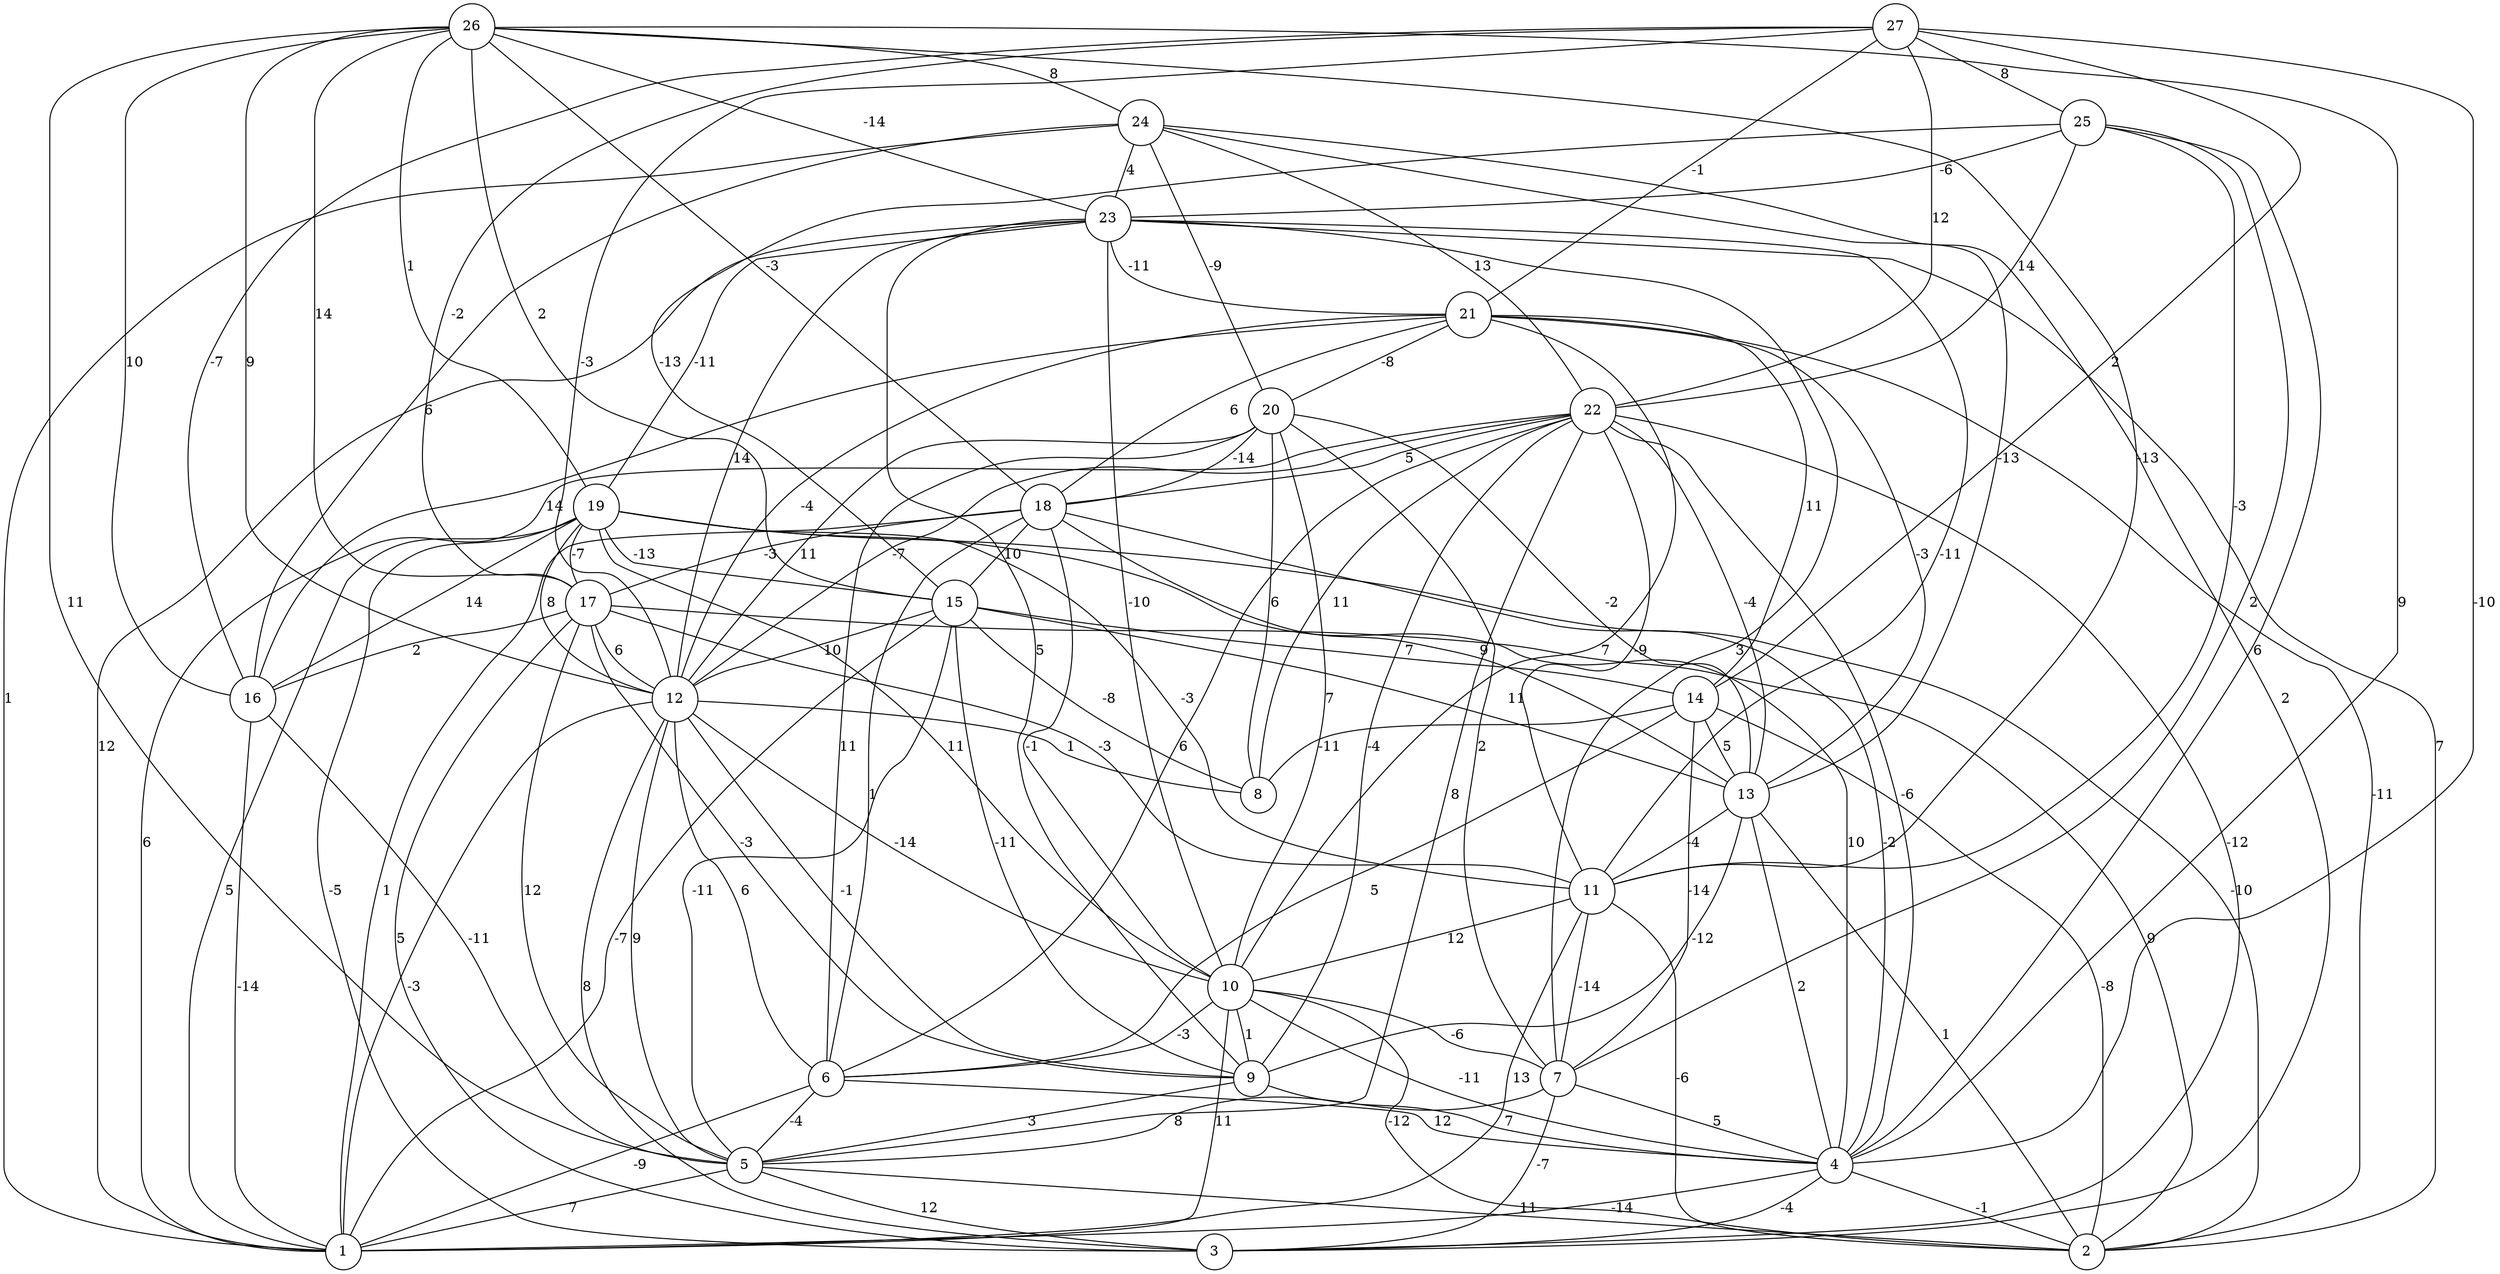 graph { 
	 fontname="Helvetica,Arial,sans-serif" 
	 node [shape = circle]; 
	 27 -- 4 [label = "-10"];
	 27 -- 12 [label = "-3"];
	 27 -- 14 [label = "2"];
	 27 -- 16 [label = "-7"];
	 27 -- 17 [label = "-2"];
	 27 -- 21 [label = "-1"];
	 27 -- 22 [label = "12"];
	 27 -- 25 [label = "8"];
	 26 -- 4 [label = "9"];
	 26 -- 5 [label = "11"];
	 26 -- 11 [label = "-13"];
	 26 -- 12 [label = "9"];
	 26 -- 15 [label = "2"];
	 26 -- 16 [label = "10"];
	 26 -- 17 [label = "14"];
	 26 -- 18 [label = "-3"];
	 26 -- 19 [label = "1"];
	 26 -- 23 [label = "-14"];
	 26 -- 24 [label = "8"];
	 25 -- 4 [label = "6"];
	 25 -- 7 [label = "2"];
	 25 -- 11 [label = "-3"];
	 25 -- 15 [label = "-13"];
	 25 -- 22 [label = "14"];
	 25 -- 23 [label = "-6"];
	 24 -- 1 [label = "1"];
	 24 -- 3 [label = "2"];
	 24 -- 13 [label = "-13"];
	 24 -- 16 [label = "6"];
	 24 -- 20 [label = "-9"];
	 24 -- 22 [label = "13"];
	 24 -- 23 [label = "4"];
	 23 -- 1 [label = "12"];
	 23 -- 2 [label = "7"];
	 23 -- 7 [label = "3"];
	 23 -- 9 [label = "5"];
	 23 -- 10 [label = "-10"];
	 23 -- 11 [label = "-11"];
	 23 -- 12 [label = "14"];
	 23 -- 19 [label = "-11"];
	 23 -- 21 [label = "-11"];
	 22 -- 1 [label = "6"];
	 22 -- 3 [label = "-12"];
	 22 -- 4 [label = "-6"];
	 22 -- 5 [label = "8"];
	 22 -- 6 [label = "6"];
	 22 -- 8 [label = "11"];
	 22 -- 9 [label = "-4"];
	 22 -- 11 [label = "-9"];
	 22 -- 12 [label = "-7"];
	 22 -- 13 [label = "-4"];
	 22 -- 18 [label = "5"];
	 21 -- 2 [label = "-11"];
	 21 -- 10 [label = "7"];
	 21 -- 12 [label = "-4"];
	 21 -- 13 [label = "-3"];
	 21 -- 14 [label = "11"];
	 21 -- 16 [label = "14"];
	 21 -- 18 [label = "6"];
	 21 -- 20 [label = "-8"];
	 20 -- 6 [label = "11"];
	 20 -- 7 [label = "2"];
	 20 -- 8 [label = "6"];
	 20 -- 10 [label = "7"];
	 20 -- 12 [label = "11"];
	 20 -- 13 [label = "-2"];
	 20 -- 18 [label = "-14"];
	 19 -- 1 [label = "5"];
	 19 -- 2 [label = "-10"];
	 19 -- 3 [label = "-5"];
	 19 -- 4 [label = "10"];
	 19 -- 10 [label = "11"];
	 19 -- 11 [label = "-3"];
	 19 -- 12 [label = "8"];
	 19 -- 15 [label = "-13"];
	 19 -- 16 [label = "14"];
	 19 -- 17 [label = "-7"];
	 18 -- 1 [label = "1"];
	 18 -- 4 [label = "-2"];
	 18 -- 6 [label = "1"];
	 18 -- 10 [label = "-1"];
	 18 -- 13 [label = "9"];
	 18 -- 15 [label = "10"];
	 18 -- 17 [label = "-3"];
	 17 -- 2 [label = "9"];
	 17 -- 3 [label = "5"];
	 17 -- 5 [label = "12"];
	 17 -- 9 [label = "-3"];
	 17 -- 11 [label = "-3"];
	 17 -- 12 [label = "6"];
	 17 -- 16 [label = "2"];
	 16 -- 1 [label = "-14"];
	 16 -- 5 [label = "-11"];
	 15 -- 1 [label = "-7"];
	 15 -- 5 [label = "-11"];
	 15 -- 8 [label = "-8"];
	 15 -- 9 [label = "-11"];
	 15 -- 12 [label = "10"];
	 15 -- 13 [label = "11"];
	 15 -- 14 [label = "7"];
	 14 -- 2 [label = "-8"];
	 14 -- 6 [label = "5"];
	 14 -- 7 [label = "-14"];
	 14 -- 8 [label = "-11"];
	 14 -- 13 [label = "5"];
	 13 -- 2 [label = "1"];
	 13 -- 4 [label = "2"];
	 13 -- 9 [label = "-12"];
	 13 -- 11 [label = "-4"];
	 12 -- 1 [label = "-3"];
	 12 -- 3 [label = "8"];
	 12 -- 5 [label = "9"];
	 12 -- 6 [label = "6"];
	 12 -- 8 [label = "1"];
	 12 -- 9 [label = "-1"];
	 12 -- 10 [label = "-14"];
	 11 -- 1 [label = "13"];
	 11 -- 2 [label = "-6"];
	 11 -- 7 [label = "-14"];
	 11 -- 10 [label = "12"];
	 10 -- 1 [label = "11"];
	 10 -- 2 [label = "-12"];
	 10 -- 4 [label = "-11"];
	 10 -- 6 [label = "-3"];
	 10 -- 7 [label = "-6"];
	 10 -- 9 [label = "1"];
	 9 -- 4 [label = "7"];
	 9 -- 5 [label = "3"];
	 7 -- 3 [label = "-7"];
	 7 -- 4 [label = "5"];
	 7 -- 5 [label = "8"];
	 6 -- 1 [label = "-9"];
	 6 -- 4 [label = "12"];
	 6 -- 5 [label = "-4"];
	 5 -- 1 [label = "7"];
	 5 -- 2 [label = "11"];
	 5 -- 3 [label = "12"];
	 4 -- 1 [label = "-14"];
	 4 -- 2 [label = "-1"];
	 4 -- 3 [label = "-4"];
	 1;
	 2;
	 3;
	 4;
	 5;
	 6;
	 7;
	 8;
	 9;
	 10;
	 11;
	 12;
	 13;
	 14;
	 15;
	 16;
	 17;
	 18;
	 19;
	 20;
	 21;
	 22;
	 23;
	 24;
	 25;
	 26;
	 27;
}
